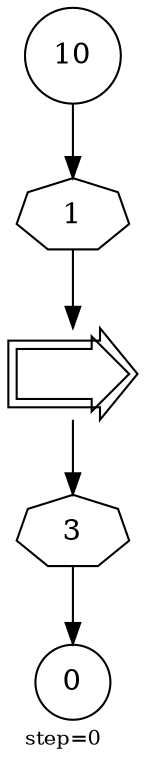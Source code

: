 digraph {
  graph  [labelloc=bottom,labeljust=left,fontsize="10",label="step=0"];
  "32" [shape=circle,peripheries="1",label=<10>,labelfontcolor=Black,color=black];
  "33" [shape=rarrow,peripheries="2",label="",labelfontcolor=black,color=black];
  "35" [shape=circle,peripheries="1",label=<0>,labelfontcolor=black,color=black];
  "34" [label=<1>,peripheries="1",color=black,shape=septagon];
  "32" -> "34" [color=black];
  "34" -> "33" [color=black];
  "36" [label=<3>,peripheries="1",color=black,shape=septagon];
  "33" -> "36" [color=black];
  "36" -> "35" [color=black];
}
